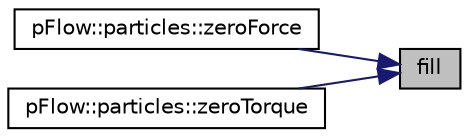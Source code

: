 digraph "fill"
{
 // LATEX_PDF_SIZE
  edge [fontname="Helvetica",fontsize="10",labelfontname="Helvetica",labelfontsize="10"];
  node [fontname="Helvetica",fontsize="10",shape=record];
  rankdir="RL";
  Node1 [label="fill",height=0.2,width=0.4,color="black", fillcolor="grey75", style="filled", fontcolor="black",tooltip=" "];
  Node1 -> Node2 [dir="back",color="midnightblue",fontsize="10",style="solid",fontname="Helvetica"];
  Node2 [label="pFlow::particles::zeroForce",height=0.2,width=0.4,color="black", fillcolor="white", style="filled",URL="$classpFlow_1_1particles.html#aee1fb957af9d737605b6e8701e6d14f5",tooltip=" "];
  Node1 -> Node3 [dir="back",color="midnightblue",fontsize="10",style="solid",fontname="Helvetica"];
  Node3 [label="pFlow::particles::zeroTorque",height=0.2,width=0.4,color="black", fillcolor="white", style="filled",URL="$classpFlow_1_1particles.html#a305a8984d573e13f073ba7ec0ecf19ca",tooltip=" "];
}
